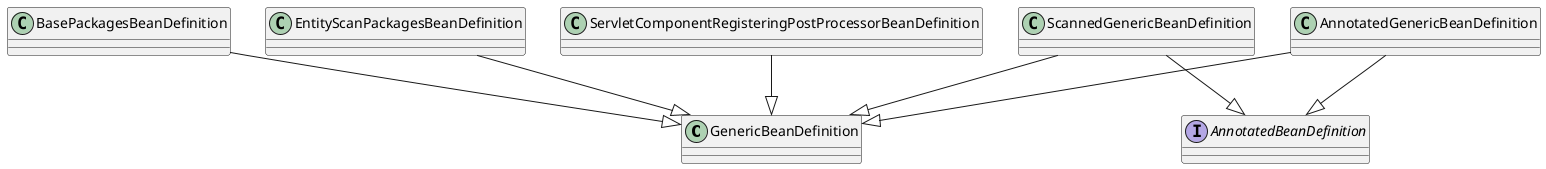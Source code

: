 @startuml

class GenericBeanDefinition
interface AnnotatedBeanDefinition

class AnnotatedGenericBeanDefinition
AnnotatedGenericBeanDefinition --|> GenericBeanDefinition
AnnotatedGenericBeanDefinition --|> AnnotatedBeanDefinition

class BasePackagesBeanDefinition
BasePackagesBeanDefinition --|> GenericBeanDefinition

class EntityScanPackagesBeanDefinition
EntityScanPackagesBeanDefinition --|> GenericBeanDefinition

class ServletComponentRegisteringPostProcessorBeanDefinition
ServletComponentRegisteringPostProcessorBeanDefinition --|> GenericBeanDefinition

class ScannedGenericBeanDefinition
ScannedGenericBeanDefinition --|> AnnotatedBeanDefinition
ScannedGenericBeanDefinition --|> GenericBeanDefinition
@enduml